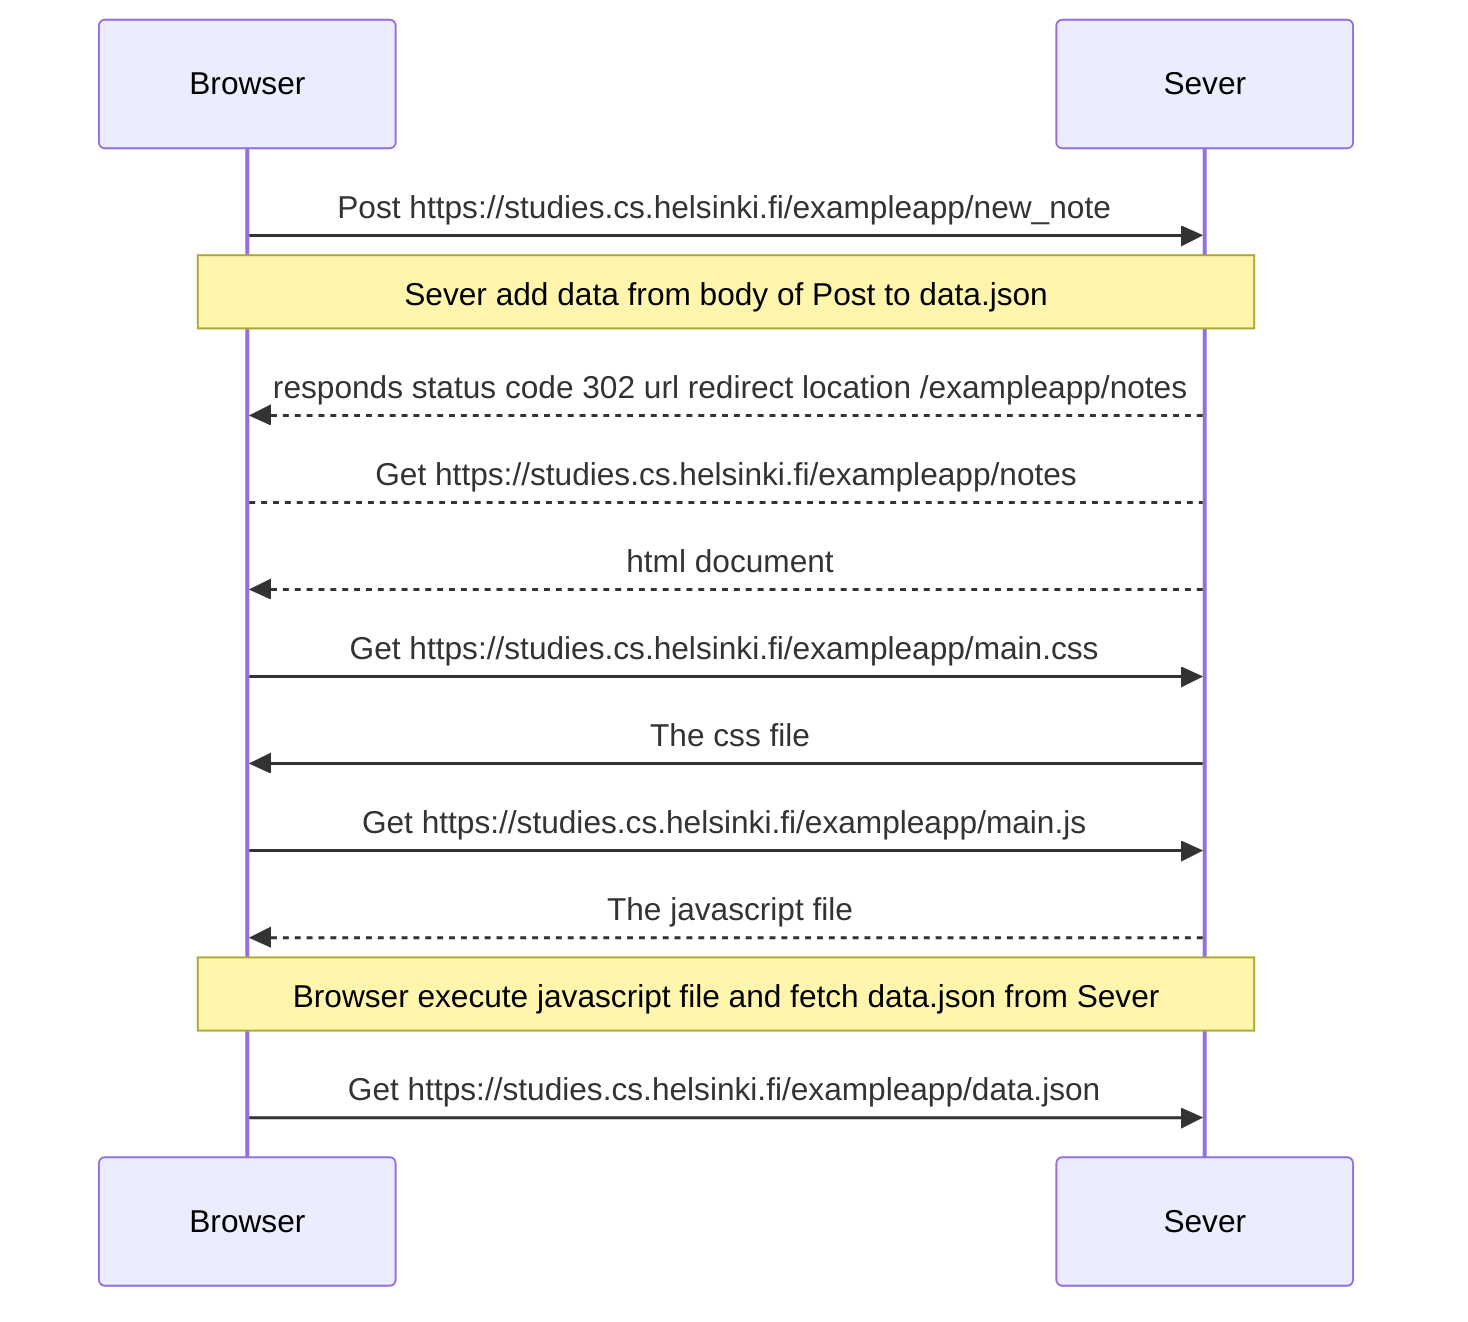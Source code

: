 %% Post https://studies.cs.helsinki.fi/exampleapp/new_note
sequenceDiagram
participant Browser
participant Sever

Browser ->> Sever : Post  https://studies.cs.helsinki.fi/exampleapp/new_note
Note over Browser,Sever: Sever add data from body of Post to data.json
Sever -->> Browser : responds status code 302 url redirect location /exampleapp/notes

Browser --> Sever : Get https://studies.cs.helsinki.fi/exampleapp/notes
Sever -->> Browser : html document
Browser ->> Sever : Get https://studies.cs.helsinki.fi/exampleapp/main.css
Sever ->> Browser : The css file 
Browser ->> Sever : Get https://studies.cs.helsinki.fi/exampleapp/main.js
Sever -->> Browser : The javascript file 
Note over Browser,Sever: Browser execute javascript file and fetch data.json from Sever
Browser  ->> Sever: Get https://studies.cs.helsinki.fi/exampleapp/data.json